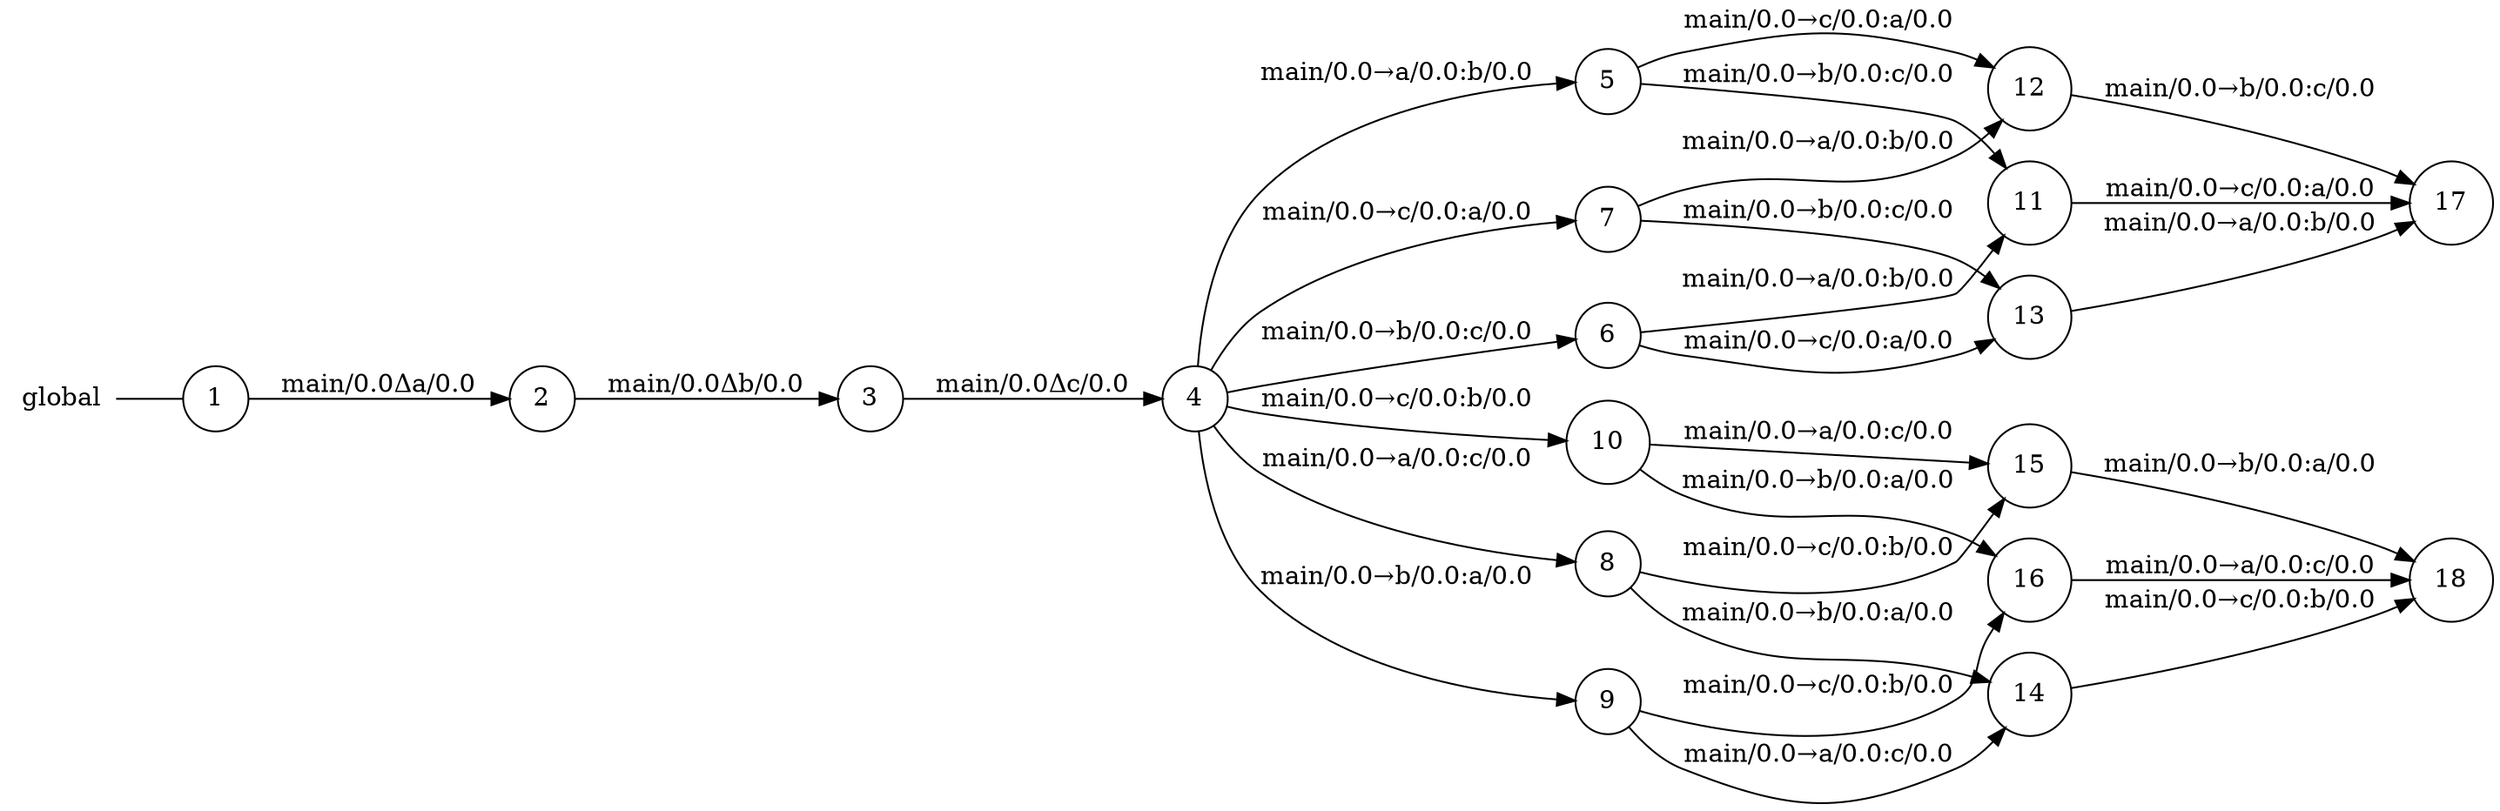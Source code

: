 digraph global {
	rankdir="LR";
	n_0 [label="global", shape="plaintext"];
	n_1 [id="5", shape=circle, label="5"];
	n_2 [id="15", shape=circle, label="15"];
	n_3 [id="12", shape=circle, label="12"];
	n_4 [id="11", shape=circle, label="11"];
	n_5 [id="17", shape=circle, label="17"];
	n_6 [id="18", shape=circle, label="18"];
	n_7 [id="14", shape=circle, label="14"];
	n_8 [id="6", shape=circle, label="6"];
	n_9 [id="13", shape=circle, label="13"];
	n_10 [id="10", shape=circle, label="10"];
	n_11 [id="1", shape=circle, label="1"];
	n_0 -> n_11 [arrowhead=none];
	n_12 [id="9", shape=circle, label="9"];
	n_13 [id="2", shape=circle, label="2"];
	n_14 [id="8", shape=circle, label="8"];
	n_15 [id="4", shape=circle, label="4"];
	n_16 [id="7", shape=circle, label="7"];
	n_17 [id="3", shape=circle, label="3"];
	n_18 [id="16", shape=circle, label="16"];

	n_1 -> n_3 [id="[$e|10]", label="main/0.0→c/0.0:a/0.0"];
	n_8 -> n_4 [id="[$e|11]", label="main/0.0→a/0.0:b/0.0"];
	n_1 -> n_4 [id="[$e|9]", label="main/0.0→b/0.0:c/0.0"];
	n_12 -> n_7 [id="[$e|17]", label="main/0.0→a/0.0:c/0.0"];
	n_10 -> n_18 [id="[$e|20]", label="main/0.0→b/0.0:a/0.0"];
	n_8 -> n_9 [id="[$e|12]", label="main/0.0→c/0.0:a/0.0"];
	n_15 -> n_10 [id="[$e|8]", label="main/0.0→c/0.0:b/0.0"];
	n_16 -> n_9 [id="[$e|14]", label="main/0.0→b/0.0:c/0.0"];
	n_3 -> n_5 [id="[$e|22]", label="main/0.0→b/0.0:c/0.0"];
	n_15 -> n_14 [id="[$e|6]", label="main/0.0→a/0.0:c/0.0"];
	n_15 -> n_1 [id="[$e|3]", label="main/0.0→a/0.0:b/0.0"];
	n_12 -> n_18 [id="[$e|18]", label="main/0.0→c/0.0:b/0.0"];
	n_2 -> n_6 [id="[$e|25]", label="main/0.0→b/0.0:a/0.0"];
	n_14 -> n_2 [id="[$e|16]", label="main/0.0→c/0.0:b/0.0"];
	n_9 -> n_5 [id="[$e|23]", label="main/0.0→a/0.0:b/0.0"];
	n_17 -> n_15 [id="[$e|2]", label="main/0.0Δc/0.0"];
	n_16 -> n_3 [id="[$e|13]", label="main/0.0→a/0.0:b/0.0"];
	n_15 -> n_16 [id="[$e|5]", label="main/0.0→c/0.0:a/0.0"];
	n_4 -> n_5 [id="[$e|21]", label="main/0.0→c/0.0:a/0.0"];
	n_14 -> n_7 [id="[$e|15]", label="main/0.0→b/0.0:a/0.0"];
	n_13 -> n_17 [id="[$e|1]", label="main/0.0Δb/0.0"];
	n_15 -> n_8 [id="[$e|4]", label="main/0.0→b/0.0:c/0.0"];
	n_10 -> n_2 [id="[$e|19]", label="main/0.0→a/0.0:c/0.0"];
	n_15 -> n_12 [id="[$e|7]", label="main/0.0→b/0.0:a/0.0"];
	n_7 -> n_6 [id="[$e|24]", label="main/0.0→c/0.0:b/0.0"];
	n_18 -> n_6 [id="[$e|26]", label="main/0.0→a/0.0:c/0.0"];
	n_11 -> n_13 [id="[$e|0]", label="main/0.0Δa/0.0"];
}

